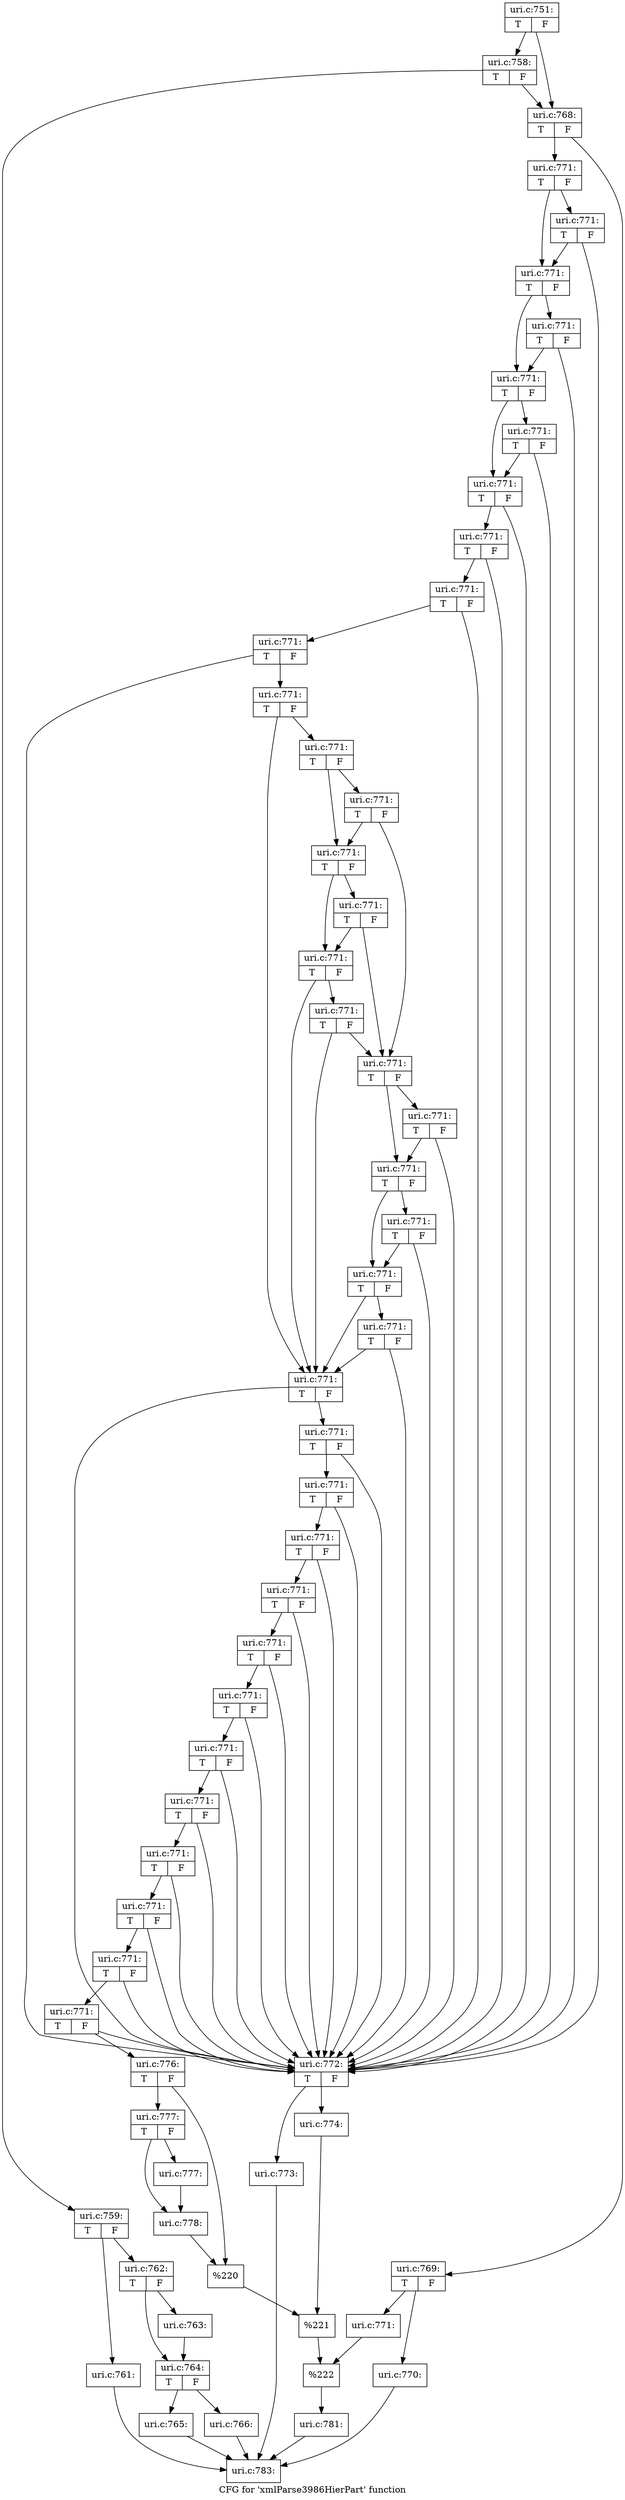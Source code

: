 digraph "CFG for 'xmlParse3986HierPart' function" {
	label="CFG for 'xmlParse3986HierPart' function";

	Node0x491bcb0 [shape=record,label="{uri.c:751:|{<s0>T|<s1>F}}"];
	Node0x491bcb0 -> Node0x491d390;
	Node0x491bcb0 -> Node0x491d340;
	Node0x491d390 [shape=record,label="{uri.c:758:|{<s0>T|<s1>F}}"];
	Node0x491d390 -> Node0x491d2a0;
	Node0x491d390 -> Node0x491d340;
	Node0x491d2a0 [shape=record,label="{uri.c:759:|{<s0>T|<s1>F}}"];
	Node0x491d2a0 -> Node0x491e5f0;
	Node0x491d2a0 -> Node0x491e990;
	Node0x491e5f0 [shape=record,label="{uri.c:761:}"];
	Node0x491e5f0 -> Node0x491bfe0;
	Node0x491e990 [shape=record,label="{uri.c:762:|{<s0>T|<s1>F}}"];
	Node0x491e990 -> Node0x491ec90;
	Node0x491e990 -> Node0x491ece0;
	Node0x491ec90 [shape=record,label="{uri.c:763:}"];
	Node0x491ec90 -> Node0x491ece0;
	Node0x491ece0 [shape=record,label="{uri.c:764:|{<s0>T|<s1>F}}"];
	Node0x491ece0 -> Node0x4683ec0;
	Node0x491ece0 -> Node0x491f9a0;
	Node0x4683ec0 [shape=record,label="{uri.c:765:}"];
	Node0x4683ec0 -> Node0x491bfe0;
	Node0x491f9a0 [shape=record,label="{uri.c:766:}"];
	Node0x491f9a0 -> Node0x491bfe0;
	Node0x491d340 [shape=record,label="{uri.c:768:|{<s0>T|<s1>F}}"];
	Node0x491d340 -> Node0x491ff50;
	Node0x491d340 -> Node0x491fff0;
	Node0x491ff50 [shape=record,label="{uri.c:769:|{<s0>T|<s1>F}}"];
	Node0x491ff50 -> Node0x491f6c0;
	Node0x491ff50 -> Node0x49207b0;
	Node0x491f6c0 [shape=record,label="{uri.c:770:}"];
	Node0x491f6c0 -> Node0x491bfe0;
	Node0x49207b0 [shape=record,label="{uri.c:771:}"];
	Node0x49207b0 -> Node0x491ffa0;
	Node0x491fff0 [shape=record,label="{uri.c:771:|{<s0>T|<s1>F}}"];
	Node0x491fff0 -> Node0x49212a0;
	Node0x491fff0 -> Node0x4921250;
	Node0x49212a0 [shape=record,label="{uri.c:771:|{<s0>T|<s1>F}}"];
	Node0x49212a0 -> Node0x4920e90;
	Node0x49212a0 -> Node0x4921250;
	Node0x4921250 [shape=record,label="{uri.c:771:|{<s0>T|<s1>F}}"];
	Node0x4921250 -> Node0x49217b0;
	Node0x4921250 -> Node0x4921200;
	Node0x49217b0 [shape=record,label="{uri.c:771:|{<s0>T|<s1>F}}"];
	Node0x49217b0 -> Node0x4920e90;
	Node0x49217b0 -> Node0x4921200;
	Node0x4921200 [shape=record,label="{uri.c:771:|{<s0>T|<s1>F}}"];
	Node0x4921200 -> Node0x4921c60;
	Node0x4921200 -> Node0x49211b0;
	Node0x4921c60 [shape=record,label="{uri.c:771:|{<s0>T|<s1>F}}"];
	Node0x4921c60 -> Node0x4920e90;
	Node0x4921c60 -> Node0x49211b0;
	Node0x49211b0 [shape=record,label="{uri.c:771:|{<s0>T|<s1>F}}"];
	Node0x49211b0 -> Node0x4920e90;
	Node0x49211b0 -> Node0x4921160;
	Node0x4921160 [shape=record,label="{uri.c:771:|{<s0>T|<s1>F}}"];
	Node0x4921160 -> Node0x4920e90;
	Node0x4921160 -> Node0x4921110;
	Node0x4921110 [shape=record,label="{uri.c:771:|{<s0>T|<s1>F}}"];
	Node0x4921110 -> Node0x4920e90;
	Node0x4921110 -> Node0x49210c0;
	Node0x49210c0 [shape=record,label="{uri.c:771:|{<s0>T|<s1>F}}"];
	Node0x49210c0 -> Node0x4920e90;
	Node0x49210c0 -> Node0x4921070;
	Node0x4921070 [shape=record,label="{uri.c:771:|{<s0>T|<s1>F}}"];
	Node0x4921070 -> Node0x4922a20;
	Node0x4921070 -> Node0x4921020;
	Node0x4922a20 [shape=record,label="{uri.c:771:|{<s0>T|<s1>F}}"];
	Node0x4922a20 -> Node0x4922d40;
	Node0x4922a20 -> Node0x4922cf0;
	Node0x4922d40 [shape=record,label="{uri.c:771:|{<s0>T|<s1>F}}"];
	Node0x4922d40 -> Node0x49229d0;
	Node0x4922d40 -> Node0x4922cf0;
	Node0x4922cf0 [shape=record,label="{uri.c:771:|{<s0>T|<s1>F}}"];
	Node0x4922cf0 -> Node0x4923310;
	Node0x4922cf0 -> Node0x4922ca0;
	Node0x4923310 [shape=record,label="{uri.c:771:|{<s0>T|<s1>F}}"];
	Node0x4923310 -> Node0x49229d0;
	Node0x4923310 -> Node0x4922ca0;
	Node0x4922ca0 [shape=record,label="{uri.c:771:|{<s0>T|<s1>F}}"];
	Node0x4922ca0 -> Node0x49238e0;
	Node0x4922ca0 -> Node0x4921020;
	Node0x49238e0 [shape=record,label="{uri.c:771:|{<s0>T|<s1>F}}"];
	Node0x49238e0 -> Node0x49229d0;
	Node0x49238e0 -> Node0x4921020;
	Node0x49229d0 [shape=record,label="{uri.c:771:|{<s0>T|<s1>F}}"];
	Node0x49229d0 -> Node0x4923f50;
	Node0x49229d0 -> Node0x4923f00;
	Node0x4923f50 [shape=record,label="{uri.c:771:|{<s0>T|<s1>F}}"];
	Node0x4923f50 -> Node0x4920e90;
	Node0x4923f50 -> Node0x4923f00;
	Node0x4923f00 [shape=record,label="{uri.c:771:|{<s0>T|<s1>F}}"];
	Node0x4923f00 -> Node0x4924520;
	Node0x4923f00 -> Node0x4923eb0;
	Node0x4924520 [shape=record,label="{uri.c:771:|{<s0>T|<s1>F}}"];
	Node0x4924520 -> Node0x4920e90;
	Node0x4924520 -> Node0x4923eb0;
	Node0x4923eb0 [shape=record,label="{uri.c:771:|{<s0>T|<s1>F}}"];
	Node0x4923eb0 -> Node0x4924af0;
	Node0x4923eb0 -> Node0x4921020;
	Node0x4924af0 [shape=record,label="{uri.c:771:|{<s0>T|<s1>F}}"];
	Node0x4924af0 -> Node0x4920e90;
	Node0x4924af0 -> Node0x4921020;
	Node0x4921020 [shape=record,label="{uri.c:771:|{<s0>T|<s1>F}}"];
	Node0x4921020 -> Node0x4920e90;
	Node0x4921020 -> Node0x4925390;
	Node0x4925390 [shape=record,label="{uri.c:771:|{<s0>T|<s1>F}}"];
	Node0x4925390 -> Node0x4920e90;
	Node0x4925390 -> Node0x4925340;
	Node0x4925340 [shape=record,label="{uri.c:771:|{<s0>T|<s1>F}}"];
	Node0x4925340 -> Node0x4920e90;
	Node0x4925340 -> Node0x49252f0;
	Node0x49252f0 [shape=record,label="{uri.c:771:|{<s0>T|<s1>F}}"];
	Node0x49252f0 -> Node0x4920e90;
	Node0x49252f0 -> Node0x49252a0;
	Node0x49252a0 [shape=record,label="{uri.c:771:|{<s0>T|<s1>F}}"];
	Node0x49252a0 -> Node0x4920e90;
	Node0x49252a0 -> Node0x4925250;
	Node0x4925250 [shape=record,label="{uri.c:771:|{<s0>T|<s1>F}}"];
	Node0x4925250 -> Node0x4920e90;
	Node0x4925250 -> Node0x4925200;
	Node0x4925200 [shape=record,label="{uri.c:771:|{<s0>T|<s1>F}}"];
	Node0x4925200 -> Node0x4920e90;
	Node0x4925200 -> Node0x49251b0;
	Node0x49251b0 [shape=record,label="{uri.c:771:|{<s0>T|<s1>F}}"];
	Node0x49251b0 -> Node0x4920e90;
	Node0x49251b0 -> Node0x4925160;
	Node0x4925160 [shape=record,label="{uri.c:771:|{<s0>T|<s1>F}}"];
	Node0x4925160 -> Node0x4920e90;
	Node0x4925160 -> Node0x4925110;
	Node0x4925110 [shape=record,label="{uri.c:771:|{<s0>T|<s1>F}}"];
	Node0x4925110 -> Node0x4920e90;
	Node0x4925110 -> Node0x49250c0;
	Node0x49250c0 [shape=record,label="{uri.c:771:|{<s0>T|<s1>F}}"];
	Node0x49250c0 -> Node0x4920e90;
	Node0x49250c0 -> Node0x4920fd0;
	Node0x4920fd0 [shape=record,label="{uri.c:771:|{<s0>T|<s1>F}}"];
	Node0x4920fd0 -> Node0x4920e90;
	Node0x4920fd0 -> Node0x4920f80;
	Node0x4920f80 [shape=record,label="{uri.c:771:|{<s0>T|<s1>F}}"];
	Node0x4920f80 -> Node0x4920e90;
	Node0x4920f80 -> Node0x4920f30;
	Node0x4920e90 [shape=record,label="{uri.c:772:|{<s0>T|<s1>F}}"];
	Node0x4920e90 -> Node0x4927410;
	Node0x4920e90 -> Node0x4927710;
	Node0x4927410 [shape=record,label="{uri.c:773:}"];
	Node0x4927410 -> Node0x491bfe0;
	Node0x4927710 [shape=record,label="{uri.c:774:}"];
	Node0x4927710 -> Node0x4920ee0;
	Node0x4920f30 [shape=record,label="{uri.c:776:|{<s0>T|<s1>F}}"];
	Node0x4920f30 -> Node0x4927a70;
	Node0x4920f30 -> Node0x4927ac0;
	Node0x4927a70 [shape=record,label="{uri.c:777:|{<s0>T|<s1>F}}"];
	Node0x4927a70 -> Node0x4927da0;
	Node0x4927a70 -> Node0x4927df0;
	Node0x4927da0 [shape=record,label="{uri.c:777:}"];
	Node0x4927da0 -> Node0x4927df0;
	Node0x4927df0 [shape=record,label="{uri.c:778:}"];
	Node0x4927df0 -> Node0x4927ac0;
	Node0x4927ac0 [shape=record,label="{%220}"];
	Node0x4927ac0 -> Node0x4920ee0;
	Node0x4920ee0 [shape=record,label="{%221}"];
	Node0x4920ee0 -> Node0x491ffa0;
	Node0x491ffa0 [shape=record,label="{%222}"];
	Node0x491ffa0 -> Node0x491d2f0;
	Node0x491d2f0 [shape=record,label="{uri.c:781:}"];
	Node0x491d2f0 -> Node0x491bfe0;
	Node0x491bfe0 [shape=record,label="{uri.c:783:}"];
}
